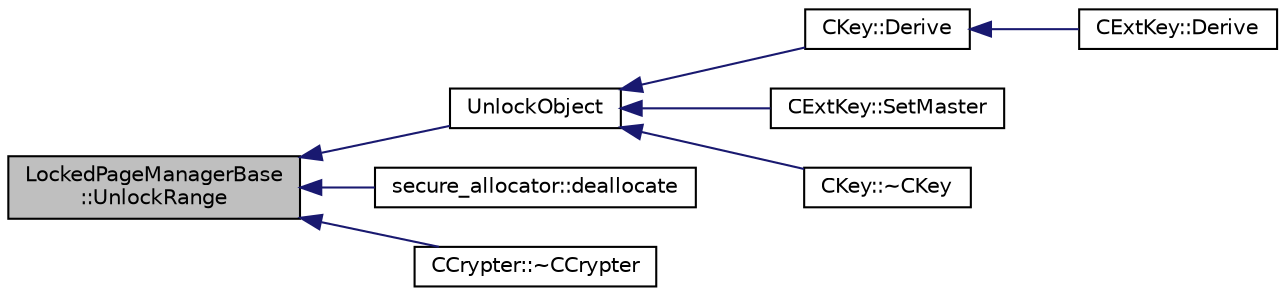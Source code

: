 digraph "LockedPageManagerBase::UnlockRange"
{
  edge [fontname="Helvetica",fontsize="10",labelfontname="Helvetica",labelfontsize="10"];
  node [fontname="Helvetica",fontsize="10",shape=record];
  rankdir="LR";
  Node16 [label="LockedPageManagerBase\l::UnlockRange",height=0.2,width=0.4,color="black", fillcolor="grey75", style="filled", fontcolor="black"];
  Node16 -> Node17 [dir="back",color="midnightblue",fontsize="10",style="solid",fontname="Helvetica"];
  Node17 [label="UnlockObject",height=0.2,width=0.4,color="black", fillcolor="white", style="filled",URL="$allocators_8h.html#a49577b8da0ecffd2fbc222896283004c"];
  Node17 -> Node18 [dir="back",color="midnightblue",fontsize="10",style="solid",fontname="Helvetica"];
  Node18 [label="CKey::Derive",height=0.2,width=0.4,color="black", fillcolor="white", style="filled",URL="$class_c_key.html#a5166e6f49c17c3ad47ac0fa89305307b",tooltip="Derive BIP32 child key. "];
  Node18 -> Node19 [dir="back",color="midnightblue",fontsize="10",style="solid",fontname="Helvetica"];
  Node19 [label="CExtKey::Derive",height=0.2,width=0.4,color="black", fillcolor="white", style="filled",URL="$struct_c_ext_key.html#a589df63664c6d12bfe071b747a245b1d"];
  Node17 -> Node20 [dir="back",color="midnightblue",fontsize="10",style="solid",fontname="Helvetica"];
  Node20 [label="CExtKey::SetMaster",height=0.2,width=0.4,color="black", fillcolor="white", style="filled",URL="$struct_c_ext_key.html#a8cd6ecafdd649082601d7eebbec79688"];
  Node17 -> Node21 [dir="back",color="midnightblue",fontsize="10",style="solid",fontname="Helvetica"];
  Node21 [label="CKey::~CKey",height=0.2,width=0.4,color="black", fillcolor="white", style="filled",URL="$class_c_key.html#a57d5b254748cef054c40f99c1c339147",tooltip="Destructor (again necessary because of memlocking). "];
  Node16 -> Node22 [dir="back",color="midnightblue",fontsize="10",style="solid",fontname="Helvetica"];
  Node22 [label="secure_allocator::deallocate",height=0.2,width=0.4,color="black", fillcolor="white", style="filled",URL="$structsecure__allocator.html#af86cc49185bd507b8b479e070d744eb0"];
  Node16 -> Node23 [dir="back",color="midnightblue",fontsize="10",style="solid",fontname="Helvetica"];
  Node23 [label="CCrypter::~CCrypter",height=0.2,width=0.4,color="black", fillcolor="white", style="filled",URL="$class_c_crypter.html#ac0dccc762fb60fe9605409232ebfaa0f"];
}
